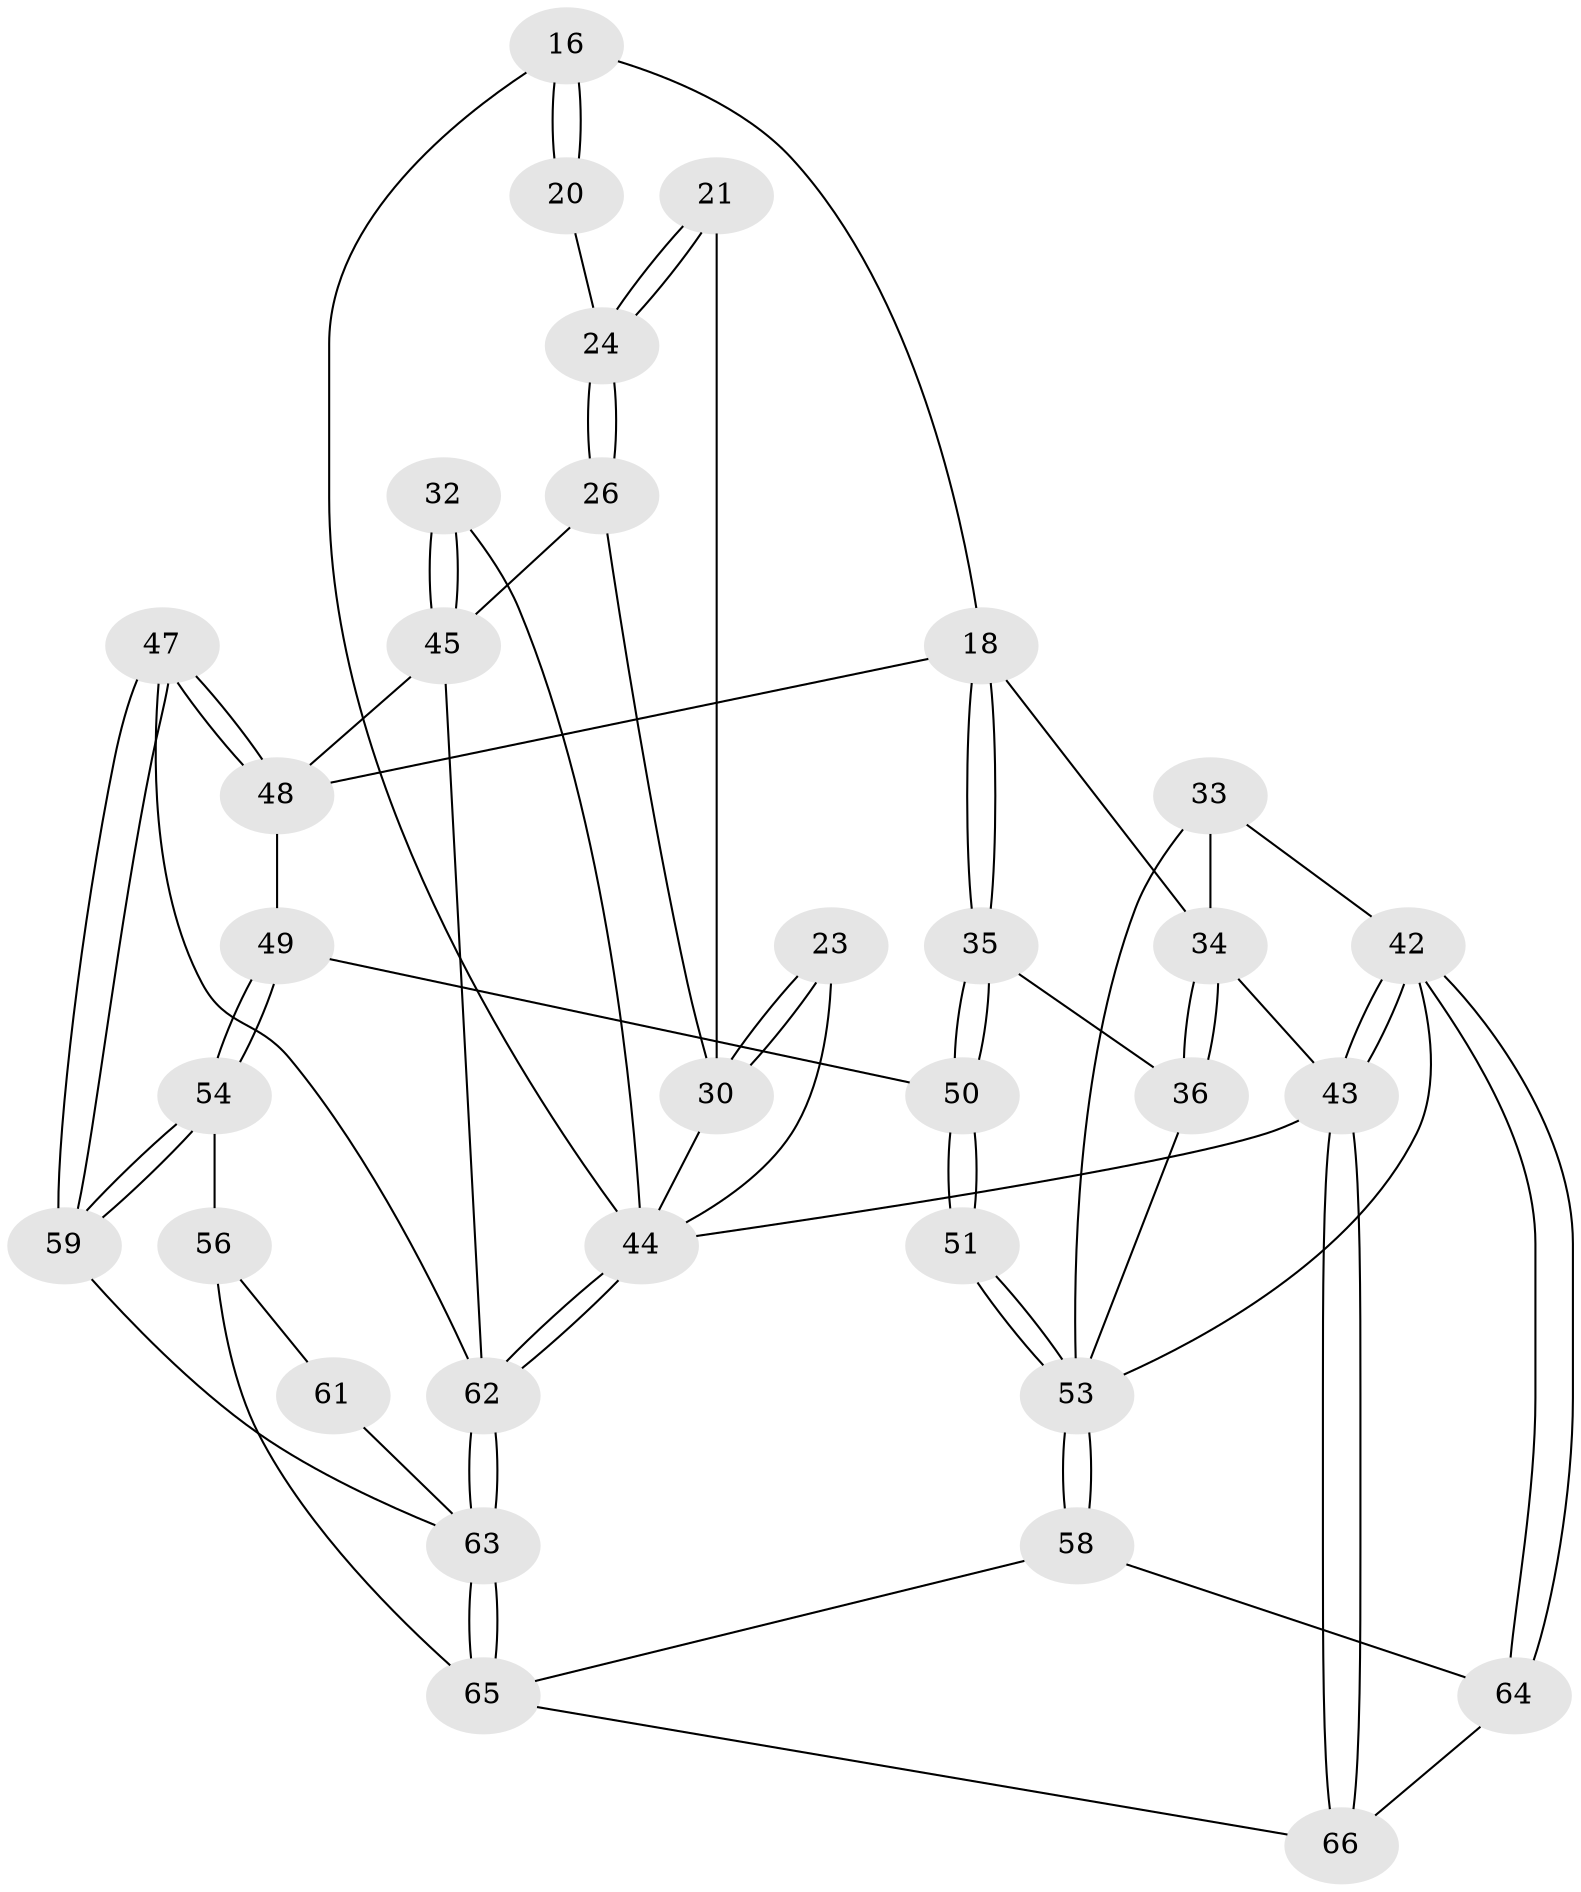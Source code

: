 // original degree distribution, {3: 0.06060606060606061, 6: 0.25757575757575757, 5: 0.45454545454545453, 4: 0.22727272727272727}
// Generated by graph-tools (version 1.1) at 2025/00/03/09/25 05:00:15]
// undirected, 33 vertices, 75 edges
graph export_dot {
graph [start="1"]
  node [color=gray90,style=filled];
  16 [pos="+0.6350117261481609+0.2355873708241126",super="+7+2"];
  18 [pos="+0.5670963456110455+0.4796117926143668",super="+11+9+17"];
  20 [pos="+0.7177857555365033+0.22444436717997007",super="+19"];
  21 [pos="+0.906664554307506+0.3099176876183977"];
  23 [pos="+1+0.17343104105184243"];
  24 [pos="+0.820564410848306+0.3389717639586129"];
  26 [pos="+0.824205021549183+0.39538054254151117"];
  30 [pos="+1+0.5815091202956665",super="+25+22"];
  32 [pos="+1+0.6224635812315994"];
  33 [pos="+0.12788019279158744+0.38542651142738255",super="+14"];
  34 [pos="+0.288526985459647+0.4230953853643278",super="+12+13"];
  35 [pos="+0.541597185710476+0.5128884696745469"];
  36 [pos="+0.3072787567610725+0.531414155963633"];
  42 [pos="+0+1",super="+41+38+15"];
  43 [pos="+0+1",super="+4"];
  44 [pos="+1+1",super="+31+3"];
  45 [pos="+0.8665480982412599+0.6789625729426939",super="+28+27"];
  47 [pos="+0.7512401663803087+0.7358633956703017"];
  48 [pos="+0.6837160147186226+0.655860769358863",super="+29"];
  49 [pos="+0.5310510229848029+0.685562829256734"];
  50 [pos="+0.5045249001969693+0.6630176998158953"];
  51 [pos="+0.3632655950842188+0.7339415113146227"];
  53 [pos="+0.34566047334931216+0.8125801065122047",super="+52+40+39"];
  54 [pos="+0.5685064543882011+0.7347303046990448"];
  56 [pos="+0.4789283120549792+0.8692400822395497",super="+55"];
  58 [pos="+0.3461388664888643+0.82346296751722"];
  59 [pos="+0.7090695725665838+0.7826692932950862"];
  61 [pos="+0.6090005672275709+0.9045364401392312"];
  62 [pos="+0.9110301061520101+1",super="+46"];
  63 [pos="+0.7795009649055892+1",super="+60"];
  64 [pos="+0.22778249883421367+0.899816999943342"];
  65 [pos="+0.45783569095236887+1",super="+57"];
  66 [pos="+0.4500234999993696+1"];
  16 -- 20 [weight=2];
  16 -- 20;
  16 -- 44;
  16 -- 18 [weight=2];
  18 -- 35;
  18 -- 35;
  18 -- 34 [weight=2];
  18 -- 48;
  20 -- 24;
  21 -- 24;
  21 -- 24;
  21 -- 30;
  23 -- 30 [weight=2];
  23 -- 30;
  23 -- 44;
  24 -- 26;
  24 -- 26;
  26 -- 30;
  26 -- 45;
  30 -- 44;
  32 -- 45 [weight=2];
  32 -- 45;
  32 -- 44;
  33 -- 34 [weight=2];
  33 -- 53;
  33 -- 42;
  34 -- 36;
  34 -- 36;
  34 -- 43;
  35 -- 36;
  35 -- 50;
  35 -- 50;
  36 -- 53;
  42 -- 43 [weight=2];
  42 -- 43;
  42 -- 64;
  42 -- 64;
  42 -- 53 [weight=2];
  43 -- 66;
  43 -- 66;
  43 -- 44 [weight=2];
  44 -- 62;
  44 -- 62;
  45 -- 62;
  45 -- 48;
  47 -- 48;
  47 -- 48;
  47 -- 59;
  47 -- 59;
  47 -- 62;
  48 -- 49;
  49 -- 50;
  49 -- 54;
  49 -- 54;
  50 -- 51;
  50 -- 51;
  51 -- 53 [weight=2];
  51 -- 53;
  53 -- 58;
  53 -- 58;
  54 -- 59;
  54 -- 59;
  54 -- 56;
  56 -- 61 [weight=2];
  56 -- 65;
  58 -- 64;
  58 -- 65;
  59 -- 63;
  61 -- 63;
  62 -- 63;
  62 -- 63;
  63 -- 65;
  63 -- 65;
  64 -- 66;
  65 -- 66;
}
